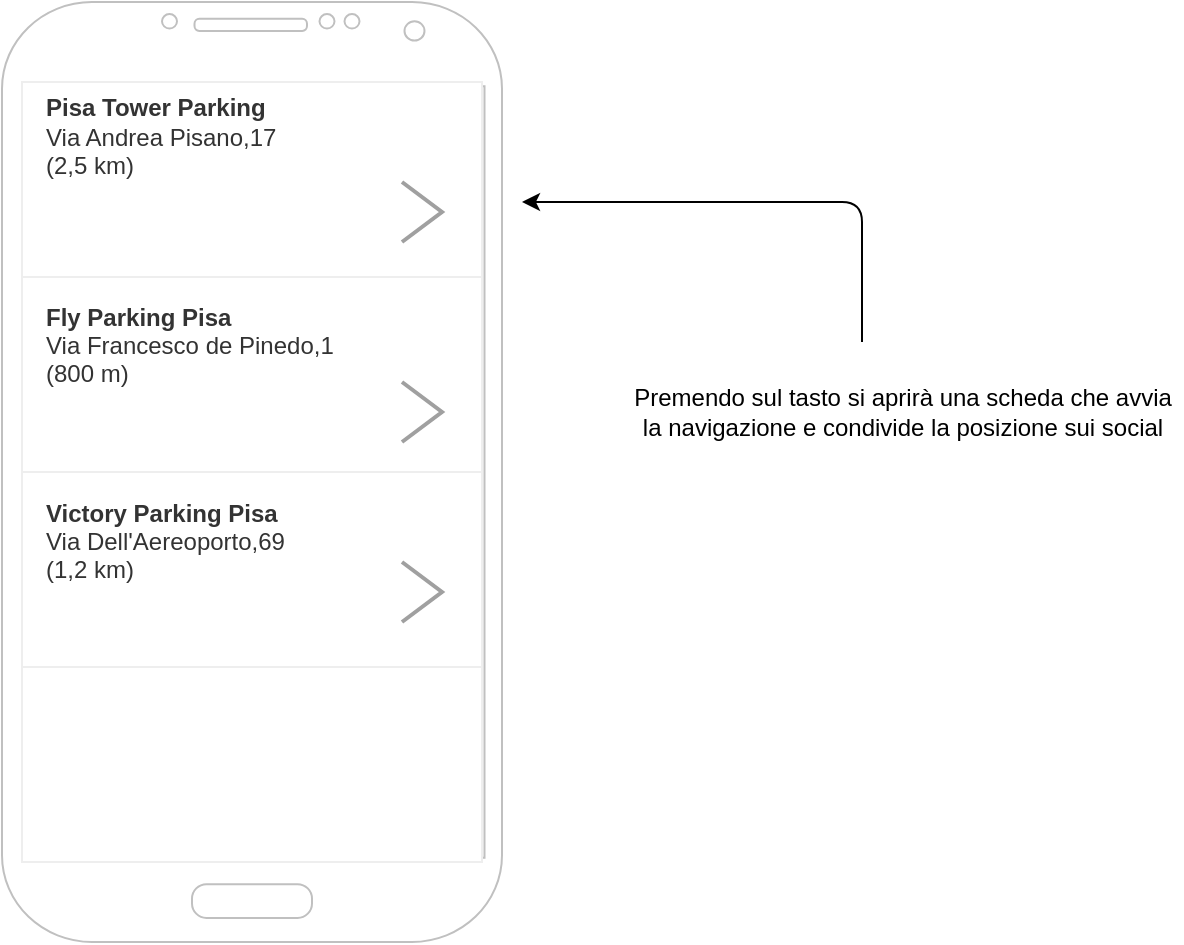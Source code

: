 <mxfile version="14.2.9" type="github">
  <diagram id="G0_A9WOw2u7-hBWH9CZr" name="Page-1">
    <mxGraphModel dx="782" dy="681" grid="1" gridSize="10" guides="1" tooltips="1" connect="1" arrows="1" fold="1" page="1" pageScale="1" pageWidth="827" pageHeight="1169" math="0" shadow="0">
      <root>
        <mxCell id="0" />
        <mxCell id="1" parent="0" />
        <mxCell id="3SH4TAP5Q59rE79UB9FN-1" value="" style="verticalLabelPosition=bottom;verticalAlign=top;html=1;shadow=0;dashed=0;strokeWidth=1;shape=mxgraph.android.phone2;strokeColor=#c0c0c0;" vertex="1" parent="1">
          <mxGeometry x="300" y="100" width="250" height="470" as="geometry" />
        </mxCell>
        <mxCell id="3SH4TAP5Q59rE79UB9FN-2" value="" style="strokeWidth=1;html=1;shadow=0;dashed=0;shape=mxgraph.android.rrect;rSize=0;strokeColor=#eeeeee;fillColor=#ffffff;gradientColor=none;" vertex="1" parent="1">
          <mxGeometry x="310" y="140" width="230" height="390" as="geometry" />
        </mxCell>
        <mxCell id="3SH4TAP5Q59rE79UB9FN-3" value="&lt;span style=&quot;font-size: 12px&quot;&gt;&lt;b&gt;Pisa Tower Parking&lt;/b&gt;&lt;br&gt;Via Andrea Pisano,17&lt;br&gt;(2,5 km)&lt;br&gt;&lt;br&gt;&lt;br&gt;&lt;br&gt;&lt;/span&gt;" style="strokeColor=inherit;fillColor=inherit;gradientColor=inherit;strokeWidth=1;html=1;shadow=0;dashed=0;shape=mxgraph.android.rrect;rSize=0;align=left;spacingLeft=10;fontSize=8;fontColor=#333333;" vertex="1" parent="3SH4TAP5Q59rE79UB9FN-2">
          <mxGeometry width="230" height="97.5" as="geometry" />
        </mxCell>
        <mxCell id="3SH4TAP5Q59rE79UB9FN-4" value="&lt;font style=&quot;font-size: 12px&quot;&gt;&lt;b&gt;Fly Parking Pisa&lt;br&gt;&lt;/b&gt;Via Francesco de Pinedo,1&lt;br&gt;(800 m)&lt;br&gt;&lt;br&gt;&lt;br&gt;&lt;/font&gt;" style="strokeColor=inherit;fillColor=inherit;gradientColor=inherit;strokeWidth=1;html=1;shadow=0;dashed=0;shape=mxgraph.android.rrect;rSize=0;align=left;spacingLeft=10;fontSize=8;fontColor=#333333;" vertex="1" parent="3SH4TAP5Q59rE79UB9FN-2">
          <mxGeometry y="97.5" width="230" height="97.5" as="geometry" />
        </mxCell>
        <mxCell id="3SH4TAP5Q59rE79UB9FN-7" value="" style="html=1;verticalLabelPosition=bottom;labelBackgroundColor=#ffffff;verticalAlign=top;shadow=0;dashed=0;strokeWidth=2;shape=mxgraph.ios7.misc.more;strokeColor=#a0a0a0;" vertex="1" parent="3SH4TAP5Q59rE79UB9FN-2">
          <mxGeometry x="190" y="50" width="20" height="30" as="geometry" />
        </mxCell>
        <mxCell id="3SH4TAP5Q59rE79UB9FN-9" value="" style="html=1;verticalLabelPosition=bottom;labelBackgroundColor=#ffffff;verticalAlign=top;shadow=0;dashed=0;strokeWidth=2;shape=mxgraph.ios7.misc.more;strokeColor=#a0a0a0;" vertex="1" parent="3SH4TAP5Q59rE79UB9FN-2">
          <mxGeometry x="190" y="150" width="20" height="30" as="geometry" />
        </mxCell>
        <mxCell id="3SH4TAP5Q59rE79UB9FN-11" value="&lt;font style=&quot;font-size: 12px&quot;&gt;&lt;b&gt;Victory Parking Pisa&lt;br&gt;&lt;/b&gt;Via Dell&#39;Aereoporto,69&lt;br&gt;(1,2 km)&lt;br&gt;&lt;br&gt;&lt;br&gt;&lt;/font&gt;" style="strokeColor=inherit;fillColor=inherit;gradientColor=inherit;strokeWidth=1;html=1;shadow=0;dashed=0;shape=mxgraph.android.rrect;rSize=0;align=left;spacingLeft=10;fontSize=8;fontColor=#333333;" vertex="1" parent="3SH4TAP5Q59rE79UB9FN-2">
          <mxGeometry y="195" width="230" height="97.5" as="geometry" />
        </mxCell>
        <mxCell id="3SH4TAP5Q59rE79UB9FN-12" value="" style="html=1;verticalLabelPosition=bottom;labelBackgroundColor=#ffffff;verticalAlign=top;shadow=0;dashed=0;strokeWidth=2;shape=mxgraph.ios7.misc.more;strokeColor=#a0a0a0;" vertex="1" parent="3SH4TAP5Q59rE79UB9FN-2">
          <mxGeometry x="190" y="240" width="20" height="30" as="geometry" />
        </mxCell>
        <mxCell id="3SH4TAP5Q59rE79UB9FN-13" value="Premendo sul tasto si aprirà una scheda che avvia &lt;br&gt;la navigazione e condivide la posizione sui social" style="text;html=1;align=center;verticalAlign=middle;resizable=0;points=[];autosize=1;" vertex="1" parent="1">
          <mxGeometry x="610" y="290" width="280" height="30" as="geometry" />
        </mxCell>
        <mxCell id="3SH4TAP5Q59rE79UB9FN-14" value="" style="endArrow=classic;html=1;" edge="1" parent="1">
          <mxGeometry width="50" height="50" relative="1" as="geometry">
            <mxPoint x="730" y="270" as="sourcePoint" />
            <mxPoint x="560" y="200" as="targetPoint" />
            <Array as="points">
              <mxPoint x="730" y="200" />
            </Array>
          </mxGeometry>
        </mxCell>
      </root>
    </mxGraphModel>
  </diagram>
</mxfile>

